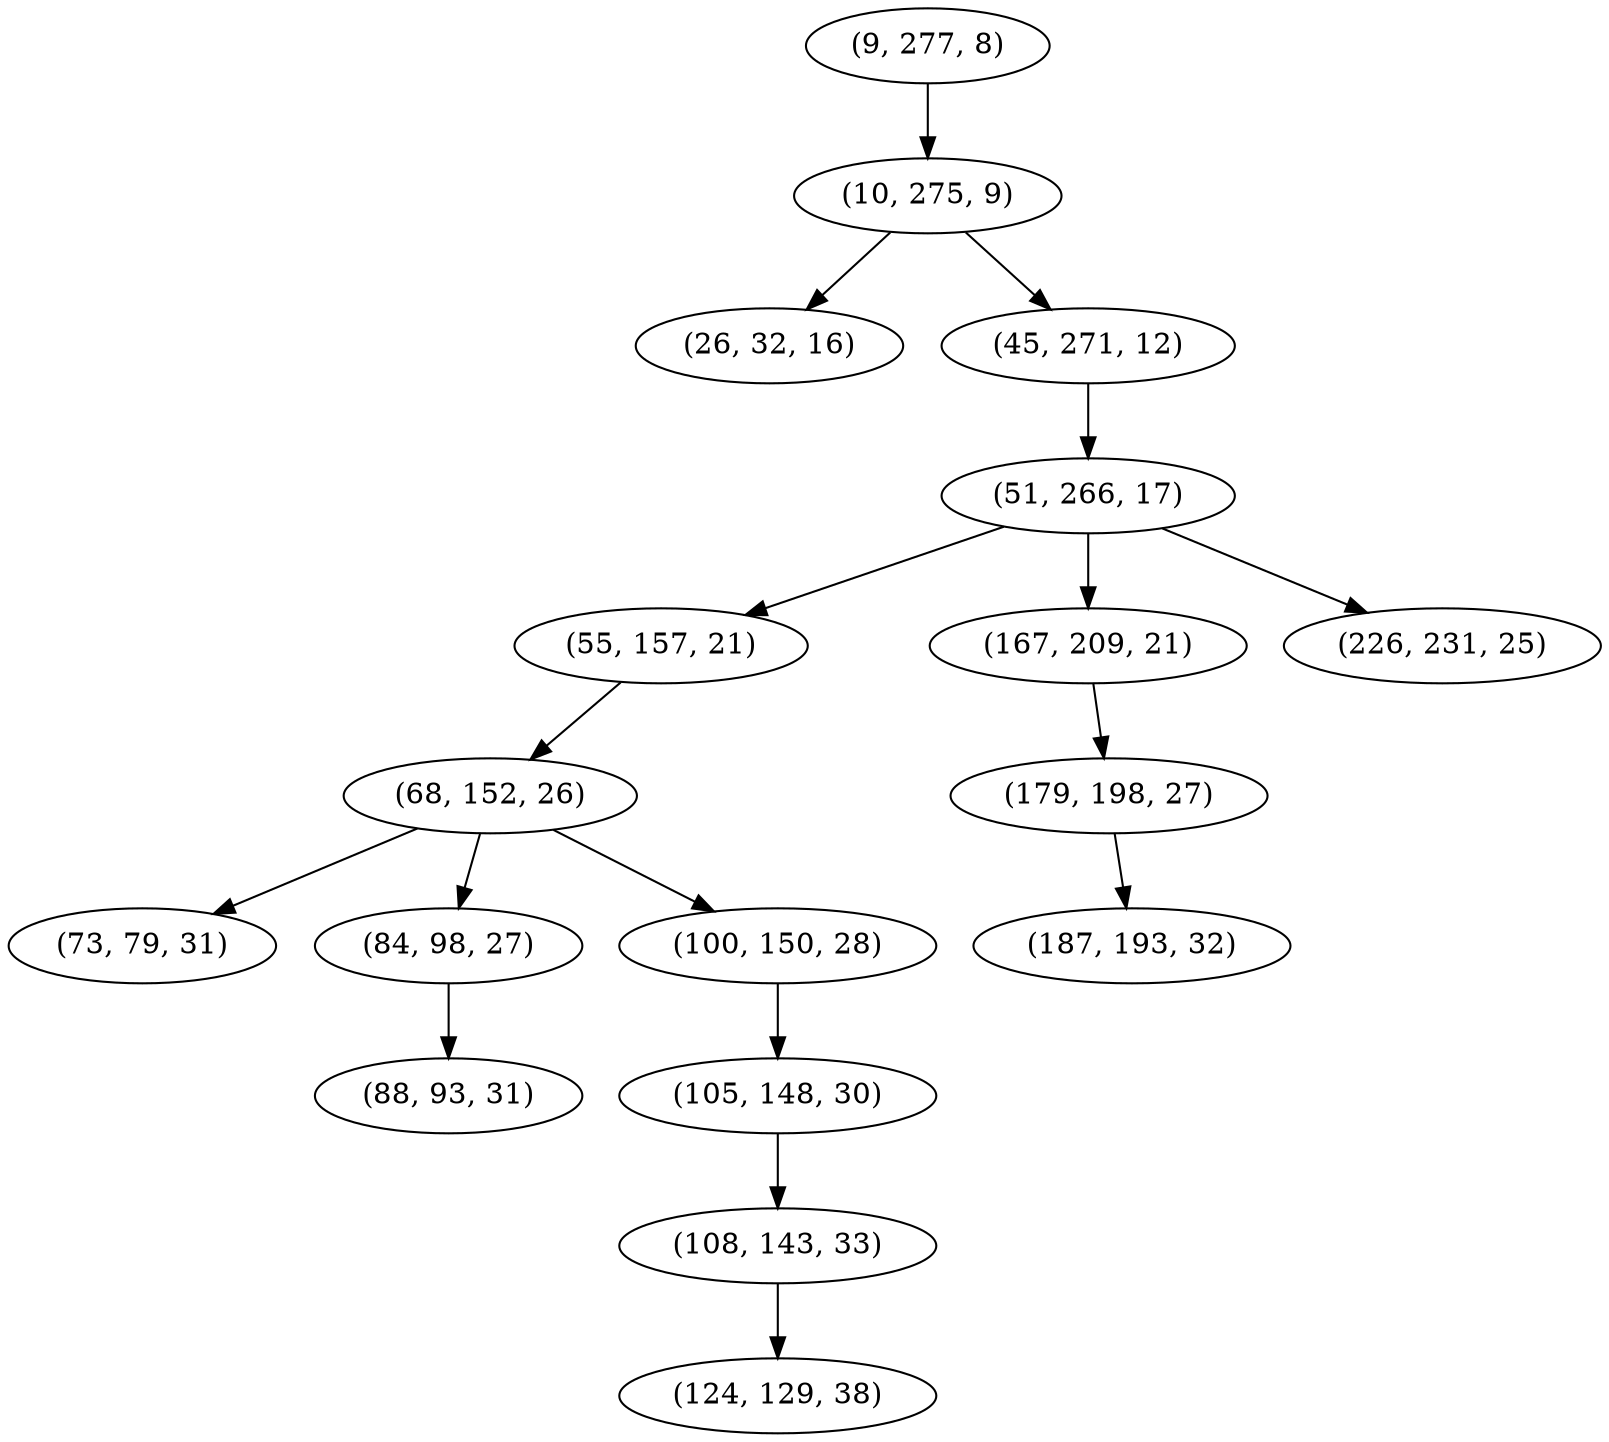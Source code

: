digraph tree {
    "(9, 277, 8)";
    "(10, 275, 9)";
    "(26, 32, 16)";
    "(45, 271, 12)";
    "(51, 266, 17)";
    "(55, 157, 21)";
    "(68, 152, 26)";
    "(73, 79, 31)";
    "(84, 98, 27)";
    "(88, 93, 31)";
    "(100, 150, 28)";
    "(105, 148, 30)";
    "(108, 143, 33)";
    "(124, 129, 38)";
    "(167, 209, 21)";
    "(179, 198, 27)";
    "(187, 193, 32)";
    "(226, 231, 25)";
    "(9, 277, 8)" -> "(10, 275, 9)";
    "(10, 275, 9)" -> "(26, 32, 16)";
    "(10, 275, 9)" -> "(45, 271, 12)";
    "(45, 271, 12)" -> "(51, 266, 17)";
    "(51, 266, 17)" -> "(55, 157, 21)";
    "(51, 266, 17)" -> "(167, 209, 21)";
    "(51, 266, 17)" -> "(226, 231, 25)";
    "(55, 157, 21)" -> "(68, 152, 26)";
    "(68, 152, 26)" -> "(73, 79, 31)";
    "(68, 152, 26)" -> "(84, 98, 27)";
    "(68, 152, 26)" -> "(100, 150, 28)";
    "(84, 98, 27)" -> "(88, 93, 31)";
    "(100, 150, 28)" -> "(105, 148, 30)";
    "(105, 148, 30)" -> "(108, 143, 33)";
    "(108, 143, 33)" -> "(124, 129, 38)";
    "(167, 209, 21)" -> "(179, 198, 27)";
    "(179, 198, 27)" -> "(187, 193, 32)";
}
